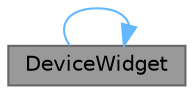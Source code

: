 digraph "DeviceWidget"
{
 // LATEX_PDF_SIZE
  bgcolor="transparent";
  edge [fontname=Helvetica,fontsize=10,labelfontname=Helvetica,labelfontsize=10];
  node [fontname=Helvetica,fontsize=10,shape=box,height=0.2,width=0.4];
  rankdir="LR";
  Node1 [id="Node000001",label="DeviceWidget",height=0.2,width=0.4,color="gray40", fillcolor="grey60", style="filled", fontcolor="black",tooltip="构造函数，初始化设备界面"];
  Node1 -> Node1 [id="edge1_Node000001_Node000001",color="steelblue1",style="solid",tooltip=" "];
}
